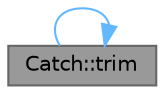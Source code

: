 digraph "Catch::trim"
{
 // LATEX_PDF_SIZE
  bgcolor="transparent";
  edge [fontname=Helvetica,fontsize=10,labelfontname=Helvetica,labelfontsize=10];
  node [fontname=Helvetica,fontsize=10,shape=box,height=0.2,width=0.4];
  rankdir="LR";
  Node1 [id="Node000001",label="Catch::trim",height=0.2,width=0.4,color="gray40", fillcolor="grey60", style="filled", fontcolor="black",tooltip="Returns a new string without whitespace at the start/end"];
  Node1 -> Node1 [id="edge1_Node000001_Node000001",color="steelblue1",style="solid",tooltip=" "];
}
